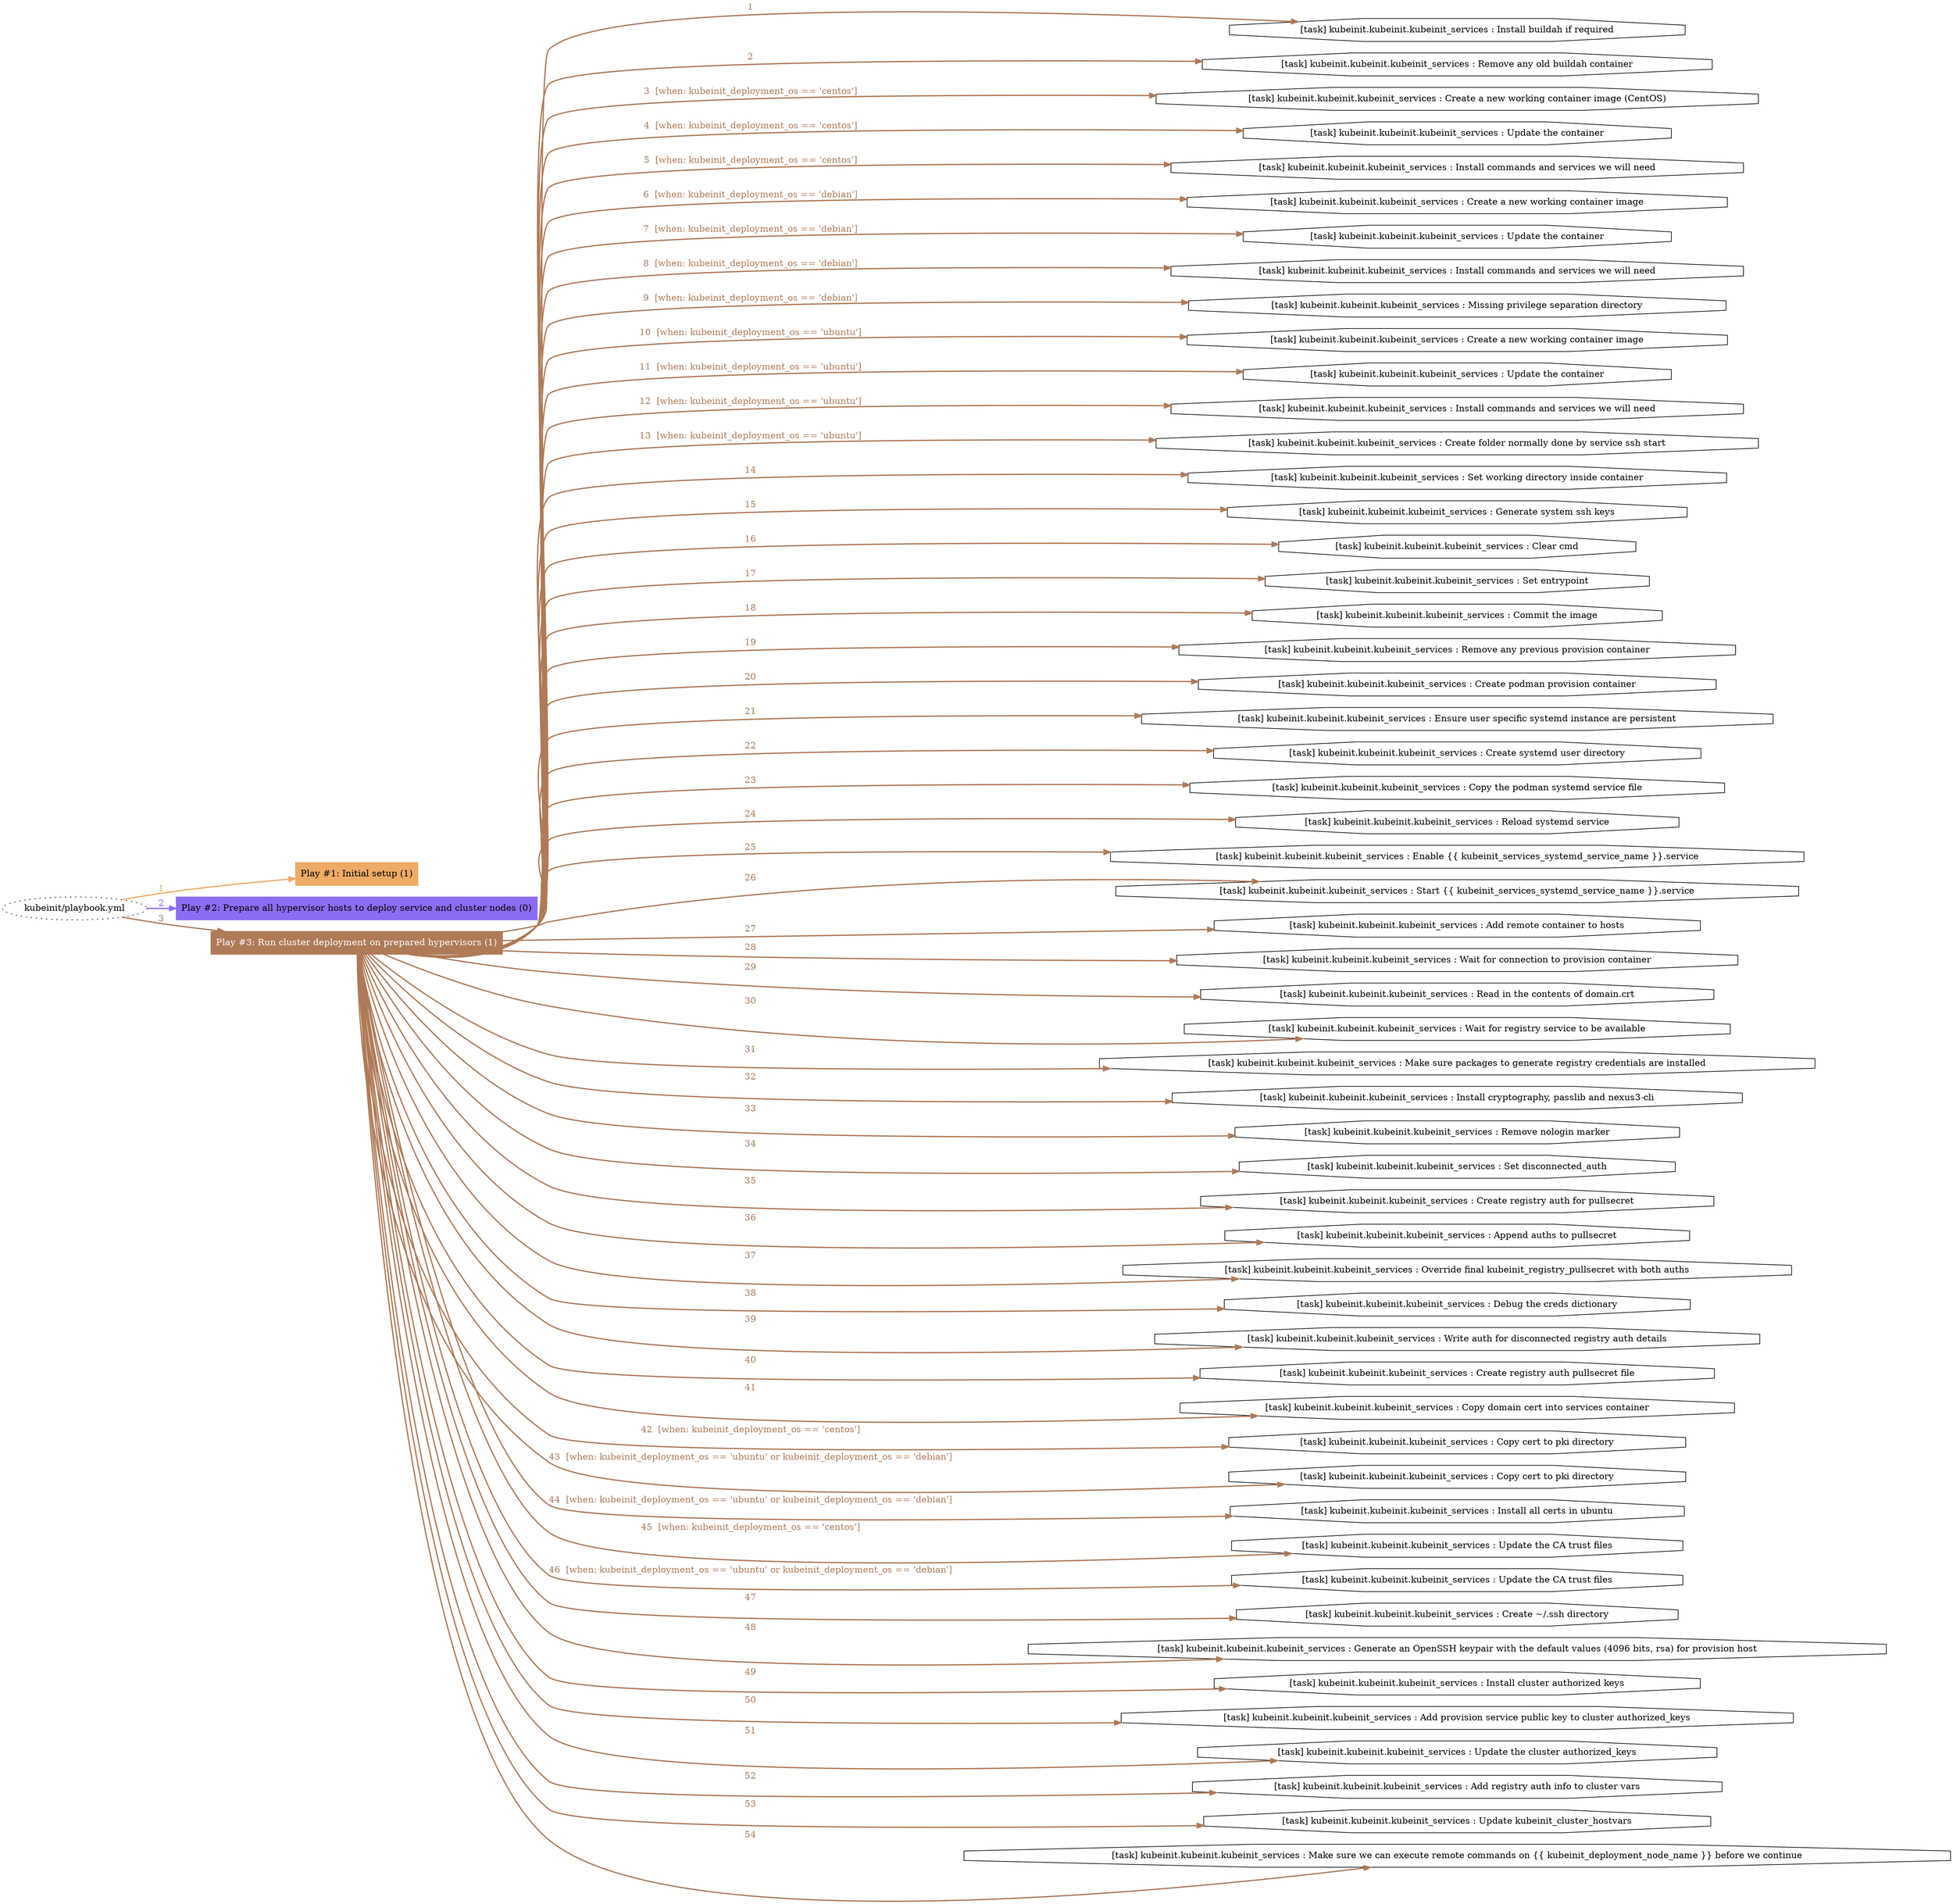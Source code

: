 digraph "kubeinit/playbook.yml "{
	graph [concentrate=true ordering=in rankdir=LR ratio=fill]
	edge [esep=5 sep=10]
	"kubeinit/playbook.yml" [id=root_node style=dotted]
	subgraph "Play #1: Initial setup (1) "{
		"Play #1: Initial setup (1)" [color="#edab65" fontcolor="#000000" id="play_3248bc50-589e-466e-af5f-e250cca2c220" shape=box style=filled tooltip=localhost]
		"kubeinit/playbook.yml" -> "Play #1: Initial setup (1)" [label=1 color="#edab65" fontcolor="#edab65" id="edge_f7e22bae-6850-464f-b56c-72af238b996c" style=bold]
	}
	subgraph "Play #2: Prepare all hypervisor hosts to deploy service and cluster nodes (0) "{
		"Play #2: Prepare all hypervisor hosts to deploy service and cluster nodes (0)" [color="#8b6cf2" fontcolor="#000000" id="play_a5d09e7b-d7ae-45d0-bdf3-6d22a202c0e5" shape=box style=filled tooltip=""]
		"kubeinit/playbook.yml" -> "Play #2: Prepare all hypervisor hosts to deploy service and cluster nodes (0)" [label=2 color="#8b6cf2" fontcolor="#8b6cf2" id="edge_6ea8b5af-30fe-424a-8a9d-46a7999eb856" style=bold]
	}
	subgraph "Play #3: Run cluster deployment on prepared hypervisors (1) "{
		"Play #3: Run cluster deployment on prepared hypervisors (1)" [color="#ae7a57" fontcolor="#ffffff" id="play_83a0bdaf-6379-47d3-9a7a-ebbeadefd36a" shape=box style=filled tooltip=localhost]
		"kubeinit/playbook.yml" -> "Play #3: Run cluster deployment on prepared hypervisors (1)" [label=3 color="#ae7a57" fontcolor="#ae7a57" id="edge_a490d7fa-dd8c-4210-b0e5-cdb351ba08e9" style=bold]
		"task_d0708388-f498-493b-90b6-c3a5953a0187" [label="[task] kubeinit.kubeinit.kubeinit_services : Install buildah if required" id="task_d0708388-f498-493b-90b6-c3a5953a0187" shape=octagon tooltip="[task] kubeinit.kubeinit.kubeinit_services : Install buildah if required"]
		"Play #3: Run cluster deployment on prepared hypervisors (1)" -> "task_d0708388-f498-493b-90b6-c3a5953a0187" [label=1 color="#ae7a57" fontcolor="#ae7a57" id="edge_da04daaa-c35e-4071-924a-c549e2aed7e2" style=bold]
		"task_97625676-0d59-4b78-b2db-3efba7d80d4a" [label="[task] kubeinit.kubeinit.kubeinit_services : Remove any old buildah container" id="task_97625676-0d59-4b78-b2db-3efba7d80d4a" shape=octagon tooltip="[task] kubeinit.kubeinit.kubeinit_services : Remove any old buildah container"]
		"Play #3: Run cluster deployment on prepared hypervisors (1)" -> "task_97625676-0d59-4b78-b2db-3efba7d80d4a" [label=2 color="#ae7a57" fontcolor="#ae7a57" id="edge_6b9f4cf8-513c-403d-b1ed-f4b90bb1a70a" style=bold]
		"task_354bb99d-3121-408b-8d67-171462c9a08f" [label="[task] kubeinit.kubeinit.kubeinit_services : Create a new working container image (CentOS)" id="task_354bb99d-3121-408b-8d67-171462c9a08f" shape=octagon tooltip="[task] kubeinit.kubeinit.kubeinit_services : Create a new working container image (CentOS)"]
		"Play #3: Run cluster deployment on prepared hypervisors (1)" -> "task_354bb99d-3121-408b-8d67-171462c9a08f" [label="3  [when: kubeinit_deployment_os == 'centos']" color="#ae7a57" fontcolor="#ae7a57" id="edge_15dd0ac1-947c-4122-82fb-749d1f62825a" style=bold]
		"task_82f376d6-291b-40f8-8000-478761cc6092" [label="[task] kubeinit.kubeinit.kubeinit_services : Update the container" id="task_82f376d6-291b-40f8-8000-478761cc6092" shape=octagon tooltip="[task] kubeinit.kubeinit.kubeinit_services : Update the container"]
		"Play #3: Run cluster deployment on prepared hypervisors (1)" -> "task_82f376d6-291b-40f8-8000-478761cc6092" [label="4  [when: kubeinit_deployment_os == 'centos']" color="#ae7a57" fontcolor="#ae7a57" id="edge_000f3ab8-b22f-46b8-985f-73313bc2faa2" style=bold]
		"task_dc93cbc2-2660-4a92-9532-27f05f6c7ec2" [label="[task] kubeinit.kubeinit.kubeinit_services : Install commands and services we will need" id="task_dc93cbc2-2660-4a92-9532-27f05f6c7ec2" shape=octagon tooltip="[task] kubeinit.kubeinit.kubeinit_services : Install commands and services we will need"]
		"Play #3: Run cluster deployment on prepared hypervisors (1)" -> "task_dc93cbc2-2660-4a92-9532-27f05f6c7ec2" [label="5  [when: kubeinit_deployment_os == 'centos']" color="#ae7a57" fontcolor="#ae7a57" id="edge_bac10e9d-164d-47f2-9383-99323f9d0711" style=bold]
		"task_fecf15de-8be7-4919-9876-9c49dc838dd3" [label="[task] kubeinit.kubeinit.kubeinit_services : Create a new working container image" id="task_fecf15de-8be7-4919-9876-9c49dc838dd3" shape=octagon tooltip="[task] kubeinit.kubeinit.kubeinit_services : Create a new working container image"]
		"Play #3: Run cluster deployment on prepared hypervisors (1)" -> "task_fecf15de-8be7-4919-9876-9c49dc838dd3" [label="6  [when: kubeinit_deployment_os == 'debian']" color="#ae7a57" fontcolor="#ae7a57" id="edge_9ad56180-c844-49dd-94cf-c06885e1cbc8" style=bold]
		"task_ee800af5-cb21-4e59-805b-948a475c88dd" [label="[task] kubeinit.kubeinit.kubeinit_services : Update the container" id="task_ee800af5-cb21-4e59-805b-948a475c88dd" shape=octagon tooltip="[task] kubeinit.kubeinit.kubeinit_services : Update the container"]
		"Play #3: Run cluster deployment on prepared hypervisors (1)" -> "task_ee800af5-cb21-4e59-805b-948a475c88dd" [label="7  [when: kubeinit_deployment_os == 'debian']" color="#ae7a57" fontcolor="#ae7a57" id="edge_6c97f40d-2d48-4537-8e65-3ee3cf8a0c1b" style=bold]
		"task_76625574-310e-4a2c-a080-4bfaecef8e1a" [label="[task] kubeinit.kubeinit.kubeinit_services : Install commands and services we will need" id="task_76625574-310e-4a2c-a080-4bfaecef8e1a" shape=octagon tooltip="[task] kubeinit.kubeinit.kubeinit_services : Install commands and services we will need"]
		"Play #3: Run cluster deployment on prepared hypervisors (1)" -> "task_76625574-310e-4a2c-a080-4bfaecef8e1a" [label="8  [when: kubeinit_deployment_os == 'debian']" color="#ae7a57" fontcolor="#ae7a57" id="edge_f61aaafe-4696-4d8e-a0d5-e517581a8450" style=bold]
		"task_9cecba13-0b16-474a-b452-2ea0db8bb0ad" [label="[task] kubeinit.kubeinit.kubeinit_services : Missing privilege separation directory" id="task_9cecba13-0b16-474a-b452-2ea0db8bb0ad" shape=octagon tooltip="[task] kubeinit.kubeinit.kubeinit_services : Missing privilege separation directory"]
		"Play #3: Run cluster deployment on prepared hypervisors (1)" -> "task_9cecba13-0b16-474a-b452-2ea0db8bb0ad" [label="9  [when: kubeinit_deployment_os == 'debian']" color="#ae7a57" fontcolor="#ae7a57" id="edge_d8ae0274-e519-441d-81f9-727db07643d1" style=bold]
		"task_4ae9b121-0b86-48f9-b597-76aab22288e7" [label="[task] kubeinit.kubeinit.kubeinit_services : Create a new working container image" id="task_4ae9b121-0b86-48f9-b597-76aab22288e7" shape=octagon tooltip="[task] kubeinit.kubeinit.kubeinit_services : Create a new working container image"]
		"Play #3: Run cluster deployment on prepared hypervisors (1)" -> "task_4ae9b121-0b86-48f9-b597-76aab22288e7" [label="10  [when: kubeinit_deployment_os == 'ubuntu']" color="#ae7a57" fontcolor="#ae7a57" id="edge_c378d8a4-91b9-45aa-964e-9e79ee120161" style=bold]
		"task_60054a9c-7aaa-41a9-aa41-1076f2284663" [label="[task] kubeinit.kubeinit.kubeinit_services : Update the container" id="task_60054a9c-7aaa-41a9-aa41-1076f2284663" shape=octagon tooltip="[task] kubeinit.kubeinit.kubeinit_services : Update the container"]
		"Play #3: Run cluster deployment on prepared hypervisors (1)" -> "task_60054a9c-7aaa-41a9-aa41-1076f2284663" [label="11  [when: kubeinit_deployment_os == 'ubuntu']" color="#ae7a57" fontcolor="#ae7a57" id="edge_81a30d20-8ab0-46c2-a499-bf0a9c7eafa5" style=bold]
		"task_63e2de04-53ef-4641-b306-eff4c7eae2b3" [label="[task] kubeinit.kubeinit.kubeinit_services : Install commands and services we will need" id="task_63e2de04-53ef-4641-b306-eff4c7eae2b3" shape=octagon tooltip="[task] kubeinit.kubeinit.kubeinit_services : Install commands and services we will need"]
		"Play #3: Run cluster deployment on prepared hypervisors (1)" -> "task_63e2de04-53ef-4641-b306-eff4c7eae2b3" [label="12  [when: kubeinit_deployment_os == 'ubuntu']" color="#ae7a57" fontcolor="#ae7a57" id="edge_096e57fb-6ae9-441a-b0eb-b188a34ad456" style=bold]
		"task_821b8865-0f8b-47ed-ae8d-3b96a0857903" [label="[task] kubeinit.kubeinit.kubeinit_services : Create folder normally done by service ssh start" id="task_821b8865-0f8b-47ed-ae8d-3b96a0857903" shape=octagon tooltip="[task] kubeinit.kubeinit.kubeinit_services : Create folder normally done by service ssh start"]
		"Play #3: Run cluster deployment on prepared hypervisors (1)" -> "task_821b8865-0f8b-47ed-ae8d-3b96a0857903" [label="13  [when: kubeinit_deployment_os == 'ubuntu']" color="#ae7a57" fontcolor="#ae7a57" id="edge_4a2a49b7-fbd2-4bfe-9ef4-031a811d3b87" style=bold]
		"task_2c4ca254-c9f0-46ea-9860-43d914c271ff" [label="[task] kubeinit.kubeinit.kubeinit_services : Set working directory inside container" id="task_2c4ca254-c9f0-46ea-9860-43d914c271ff" shape=octagon tooltip="[task] kubeinit.kubeinit.kubeinit_services : Set working directory inside container"]
		"Play #3: Run cluster deployment on prepared hypervisors (1)" -> "task_2c4ca254-c9f0-46ea-9860-43d914c271ff" [label=14 color="#ae7a57" fontcolor="#ae7a57" id="edge_4a4b3e5b-b826-4674-8f3c-ba78c061af15" style=bold]
		"task_10c0e4a1-e7d0-468c-852b-d4c41f6c0495" [label="[task] kubeinit.kubeinit.kubeinit_services : Generate system ssh keys" id="task_10c0e4a1-e7d0-468c-852b-d4c41f6c0495" shape=octagon tooltip="[task] kubeinit.kubeinit.kubeinit_services : Generate system ssh keys"]
		"Play #3: Run cluster deployment on prepared hypervisors (1)" -> "task_10c0e4a1-e7d0-468c-852b-d4c41f6c0495" [label=15 color="#ae7a57" fontcolor="#ae7a57" id="edge_0a143a5e-3ea4-429b-8bbc-01b05c4cea86" style=bold]
		"task_d67b7032-07b0-4e38-b1f2-f02c477b5d19" [label="[task] kubeinit.kubeinit.kubeinit_services : Clear cmd" id="task_d67b7032-07b0-4e38-b1f2-f02c477b5d19" shape=octagon tooltip="[task] kubeinit.kubeinit.kubeinit_services : Clear cmd"]
		"Play #3: Run cluster deployment on prepared hypervisors (1)" -> "task_d67b7032-07b0-4e38-b1f2-f02c477b5d19" [label=16 color="#ae7a57" fontcolor="#ae7a57" id="edge_4747ba3b-445e-4f12-a464-906cd9b934b0" style=bold]
		"task_c960e102-ba8b-4917-a7f3-c446caa3c3cf" [label="[task] kubeinit.kubeinit.kubeinit_services : Set entrypoint" id="task_c960e102-ba8b-4917-a7f3-c446caa3c3cf" shape=octagon tooltip="[task] kubeinit.kubeinit.kubeinit_services : Set entrypoint"]
		"Play #3: Run cluster deployment on prepared hypervisors (1)" -> "task_c960e102-ba8b-4917-a7f3-c446caa3c3cf" [label=17 color="#ae7a57" fontcolor="#ae7a57" id="edge_8ed0b532-a6cc-4bc6-b17a-51db1b78b917" style=bold]
		"task_cd2176c3-2bd8-4fe4-8749-cd30105cf412" [label="[task] kubeinit.kubeinit.kubeinit_services : Commit the image" id="task_cd2176c3-2bd8-4fe4-8749-cd30105cf412" shape=octagon tooltip="[task] kubeinit.kubeinit.kubeinit_services : Commit the image"]
		"Play #3: Run cluster deployment on prepared hypervisors (1)" -> "task_cd2176c3-2bd8-4fe4-8749-cd30105cf412" [label=18 color="#ae7a57" fontcolor="#ae7a57" id="edge_d0d72fe4-e025-4bd9-9ed9-92e2aeb2e8f7" style=bold]
		"task_1fc0eafe-86ed-499a-b3d5-c9ab1178f713" [label="[task] kubeinit.kubeinit.kubeinit_services : Remove any previous provision container" id="task_1fc0eafe-86ed-499a-b3d5-c9ab1178f713" shape=octagon tooltip="[task] kubeinit.kubeinit.kubeinit_services : Remove any previous provision container"]
		"Play #3: Run cluster deployment on prepared hypervisors (1)" -> "task_1fc0eafe-86ed-499a-b3d5-c9ab1178f713" [label=19 color="#ae7a57" fontcolor="#ae7a57" id="edge_4acf0844-3695-42ea-a96e-71c3ede9cd79" style=bold]
		"task_d783a93f-2da3-4e35-956e-2d8928c0664d" [label="[task] kubeinit.kubeinit.kubeinit_services : Create podman provision container" id="task_d783a93f-2da3-4e35-956e-2d8928c0664d" shape=octagon tooltip="[task] kubeinit.kubeinit.kubeinit_services : Create podman provision container"]
		"Play #3: Run cluster deployment on prepared hypervisors (1)" -> "task_d783a93f-2da3-4e35-956e-2d8928c0664d" [label=20 color="#ae7a57" fontcolor="#ae7a57" id="edge_709a6669-9897-4a0a-b14e-504bfd6eeab4" style=bold]
		"task_a5c5efc1-299f-4657-a3d3-7674bc5d6560" [label="[task] kubeinit.kubeinit.kubeinit_services : Ensure user specific systemd instance are persistent" id="task_a5c5efc1-299f-4657-a3d3-7674bc5d6560" shape=octagon tooltip="[task] kubeinit.kubeinit.kubeinit_services : Ensure user specific systemd instance are persistent"]
		"Play #3: Run cluster deployment on prepared hypervisors (1)" -> "task_a5c5efc1-299f-4657-a3d3-7674bc5d6560" [label=21 color="#ae7a57" fontcolor="#ae7a57" id="edge_db83b287-57c8-4dcd-ba60-fc578f10b699" style=bold]
		"task_6f29b7da-436f-45c9-83a1-5fb6ec51ef2e" [label="[task] kubeinit.kubeinit.kubeinit_services : Create systemd user directory" id="task_6f29b7da-436f-45c9-83a1-5fb6ec51ef2e" shape=octagon tooltip="[task] kubeinit.kubeinit.kubeinit_services : Create systemd user directory"]
		"Play #3: Run cluster deployment on prepared hypervisors (1)" -> "task_6f29b7da-436f-45c9-83a1-5fb6ec51ef2e" [label=22 color="#ae7a57" fontcolor="#ae7a57" id="edge_aa095547-ba01-4f3a-ad83-b093a9969b40" style=bold]
		"task_8980cf21-c2ab-4479-a762-b7d9d817586b" [label="[task] kubeinit.kubeinit.kubeinit_services : Copy the podman systemd service file" id="task_8980cf21-c2ab-4479-a762-b7d9d817586b" shape=octagon tooltip="[task] kubeinit.kubeinit.kubeinit_services : Copy the podman systemd service file"]
		"Play #3: Run cluster deployment on prepared hypervisors (1)" -> "task_8980cf21-c2ab-4479-a762-b7d9d817586b" [label=23 color="#ae7a57" fontcolor="#ae7a57" id="edge_e3defa36-ebb2-460c-ad3c-4d281d1a47c9" style=bold]
		"task_39899a67-d879-4ef0-b037-372b38118b85" [label="[task] kubeinit.kubeinit.kubeinit_services : Reload systemd service" id="task_39899a67-d879-4ef0-b037-372b38118b85" shape=octagon tooltip="[task] kubeinit.kubeinit.kubeinit_services : Reload systemd service"]
		"Play #3: Run cluster deployment on prepared hypervisors (1)" -> "task_39899a67-d879-4ef0-b037-372b38118b85" [label=24 color="#ae7a57" fontcolor="#ae7a57" id="edge_6ced68ad-0b32-49dc-9b86-d3af72e7eddc" style=bold]
		"task_b53ed8d3-e1a2-4429-8a16-dd17198adbb9" [label="[task] kubeinit.kubeinit.kubeinit_services : Enable {{ kubeinit_services_systemd_service_name }}.service" id="task_b53ed8d3-e1a2-4429-8a16-dd17198adbb9" shape=octagon tooltip="[task] kubeinit.kubeinit.kubeinit_services : Enable {{ kubeinit_services_systemd_service_name }}.service"]
		"Play #3: Run cluster deployment on prepared hypervisors (1)" -> "task_b53ed8d3-e1a2-4429-8a16-dd17198adbb9" [label=25 color="#ae7a57" fontcolor="#ae7a57" id="edge_baee490e-dbd4-4ed0-af23-e6b844dc2c5d" style=bold]
		"task_f564e579-1caf-4ff5-b101-209135d706d0" [label="[task] kubeinit.kubeinit.kubeinit_services : Start {{ kubeinit_services_systemd_service_name }}.service" id="task_f564e579-1caf-4ff5-b101-209135d706d0" shape=octagon tooltip="[task] kubeinit.kubeinit.kubeinit_services : Start {{ kubeinit_services_systemd_service_name }}.service"]
		"Play #3: Run cluster deployment on prepared hypervisors (1)" -> "task_f564e579-1caf-4ff5-b101-209135d706d0" [label=26 color="#ae7a57" fontcolor="#ae7a57" id="edge_f31b8c6f-e910-48f1-b3ed-97232e6e0599" style=bold]
		"task_ff21207f-6483-44cc-831a-bd02f9864f22" [label="[task] kubeinit.kubeinit.kubeinit_services : Add remote container to hosts" id="task_ff21207f-6483-44cc-831a-bd02f9864f22" shape=octagon tooltip="[task] kubeinit.kubeinit.kubeinit_services : Add remote container to hosts"]
		"Play #3: Run cluster deployment on prepared hypervisors (1)" -> "task_ff21207f-6483-44cc-831a-bd02f9864f22" [label=27 color="#ae7a57" fontcolor="#ae7a57" id="edge_bd18a859-42f6-4a2b-b2b6-9460a198fc69" style=bold]
		"task_3cd6d336-bd11-4847-99c4-7121b42bfa3e" [label="[task] kubeinit.kubeinit.kubeinit_services : Wait for connection to provision container" id="task_3cd6d336-bd11-4847-99c4-7121b42bfa3e" shape=octagon tooltip="[task] kubeinit.kubeinit.kubeinit_services : Wait for connection to provision container"]
		"Play #3: Run cluster deployment on prepared hypervisors (1)" -> "task_3cd6d336-bd11-4847-99c4-7121b42bfa3e" [label=28 color="#ae7a57" fontcolor="#ae7a57" id="edge_7b8c7027-1d08-4d9a-9060-8a433cc0bdb1" style=bold]
		"task_c537c105-313c-4c2f-b40f-d1465cc017a8" [label="[task] kubeinit.kubeinit.kubeinit_services : Read in the contents of domain.crt" id="task_c537c105-313c-4c2f-b40f-d1465cc017a8" shape=octagon tooltip="[task] kubeinit.kubeinit.kubeinit_services : Read in the contents of domain.crt"]
		"Play #3: Run cluster deployment on prepared hypervisors (1)" -> "task_c537c105-313c-4c2f-b40f-d1465cc017a8" [label=29 color="#ae7a57" fontcolor="#ae7a57" id="edge_bc30ad0b-4163-40ad-b993-7390640a8039" style=bold]
		"task_56f903a5-7927-4071-bc4d-337adbae27c4" [label="[task] kubeinit.kubeinit.kubeinit_services : Wait for registry service to be available" id="task_56f903a5-7927-4071-bc4d-337adbae27c4" shape=octagon tooltip="[task] kubeinit.kubeinit.kubeinit_services : Wait for registry service to be available"]
		"Play #3: Run cluster deployment on prepared hypervisors (1)" -> "task_56f903a5-7927-4071-bc4d-337adbae27c4" [label=30 color="#ae7a57" fontcolor="#ae7a57" id="edge_01c563dd-b013-4f37-aa38-13bc86a9c08b" style=bold]
		"task_618400d4-280e-4624-bf36-89f4cb10052c" [label="[task] kubeinit.kubeinit.kubeinit_services : Make sure packages to generate registry credentials are installed" id="task_618400d4-280e-4624-bf36-89f4cb10052c" shape=octagon tooltip="[task] kubeinit.kubeinit.kubeinit_services : Make sure packages to generate registry credentials are installed"]
		"Play #3: Run cluster deployment on prepared hypervisors (1)" -> "task_618400d4-280e-4624-bf36-89f4cb10052c" [label=31 color="#ae7a57" fontcolor="#ae7a57" id="edge_17f23117-61c3-42b1-b570-681fdac30f85" style=bold]
		"task_7af8cff3-6fb7-41fe-9aa2-5d66c242ab86" [label="[task] kubeinit.kubeinit.kubeinit_services : Install cryptography, passlib and nexus3-cli" id="task_7af8cff3-6fb7-41fe-9aa2-5d66c242ab86" shape=octagon tooltip="[task] kubeinit.kubeinit.kubeinit_services : Install cryptography, passlib and nexus3-cli"]
		"Play #3: Run cluster deployment on prepared hypervisors (1)" -> "task_7af8cff3-6fb7-41fe-9aa2-5d66c242ab86" [label=32 color="#ae7a57" fontcolor="#ae7a57" id="edge_cbf8b35a-4191-4e3f-84c5-57cbc281124a" style=bold]
		"task_fde528a6-fe8c-4169-9d9c-d616b8976c29" [label="[task] kubeinit.kubeinit.kubeinit_services : Remove nologin marker" id="task_fde528a6-fe8c-4169-9d9c-d616b8976c29" shape=octagon tooltip="[task] kubeinit.kubeinit.kubeinit_services : Remove nologin marker"]
		"Play #3: Run cluster deployment on prepared hypervisors (1)" -> "task_fde528a6-fe8c-4169-9d9c-d616b8976c29" [label=33 color="#ae7a57" fontcolor="#ae7a57" id="edge_d84d0bc3-37f9-4d87-a5fa-ecd2227fcb16" style=bold]
		"task_66c969f4-6805-439f-a928-1525d3062b58" [label="[task] kubeinit.kubeinit.kubeinit_services : Set disconnected_auth" id="task_66c969f4-6805-439f-a928-1525d3062b58" shape=octagon tooltip="[task] kubeinit.kubeinit.kubeinit_services : Set disconnected_auth"]
		"Play #3: Run cluster deployment on prepared hypervisors (1)" -> "task_66c969f4-6805-439f-a928-1525d3062b58" [label=34 color="#ae7a57" fontcolor="#ae7a57" id="edge_0cf48118-301d-4529-82b1-82cb586c438a" style=bold]
		"task_09cdc013-a102-4ebb-b9f2-d280c5440c35" [label="[task] kubeinit.kubeinit.kubeinit_services : Create registry auth for pullsecret" id="task_09cdc013-a102-4ebb-b9f2-d280c5440c35" shape=octagon tooltip="[task] kubeinit.kubeinit.kubeinit_services : Create registry auth for pullsecret"]
		"Play #3: Run cluster deployment on prepared hypervisors (1)" -> "task_09cdc013-a102-4ebb-b9f2-d280c5440c35" [label=35 color="#ae7a57" fontcolor="#ae7a57" id="edge_f6814cc2-eb3a-48ab-be96-cad753642e95" style=bold]
		"task_d2ad5a3d-5c8d-49fd-b843-f1cae0c89d39" [label="[task] kubeinit.kubeinit.kubeinit_services : Append auths to pullsecret" id="task_d2ad5a3d-5c8d-49fd-b843-f1cae0c89d39" shape=octagon tooltip="[task] kubeinit.kubeinit.kubeinit_services : Append auths to pullsecret"]
		"Play #3: Run cluster deployment on prepared hypervisors (1)" -> "task_d2ad5a3d-5c8d-49fd-b843-f1cae0c89d39" [label=36 color="#ae7a57" fontcolor="#ae7a57" id="edge_910ff7a1-44bc-41cc-892d-821f76e74e54" style=bold]
		"task_8ea8f1ab-71b7-4ac4-991f-6a1d16612f2f" [label="[task] kubeinit.kubeinit.kubeinit_services : Override final kubeinit_registry_pullsecret with both auths" id="task_8ea8f1ab-71b7-4ac4-991f-6a1d16612f2f" shape=octagon tooltip="[task] kubeinit.kubeinit.kubeinit_services : Override final kubeinit_registry_pullsecret with both auths"]
		"Play #3: Run cluster deployment on prepared hypervisors (1)" -> "task_8ea8f1ab-71b7-4ac4-991f-6a1d16612f2f" [label=37 color="#ae7a57" fontcolor="#ae7a57" id="edge_8a816baa-1f78-411f-a8f6-22efb29e05e0" style=bold]
		"task_5cacaed7-d5d2-4952-9da9-bf9e304899ea" [label="[task] kubeinit.kubeinit.kubeinit_services : Debug the creds dictionary" id="task_5cacaed7-d5d2-4952-9da9-bf9e304899ea" shape=octagon tooltip="[task] kubeinit.kubeinit.kubeinit_services : Debug the creds dictionary"]
		"Play #3: Run cluster deployment on prepared hypervisors (1)" -> "task_5cacaed7-d5d2-4952-9da9-bf9e304899ea" [label=38 color="#ae7a57" fontcolor="#ae7a57" id="edge_abed322c-2438-46fd-bb2e-abfab564dc83" style=bold]
		"task_1ca2120e-b489-473b-a6e5-6105bdfd892a" [label="[task] kubeinit.kubeinit.kubeinit_services : Write auth for disconnected registry auth details" id="task_1ca2120e-b489-473b-a6e5-6105bdfd892a" shape=octagon tooltip="[task] kubeinit.kubeinit.kubeinit_services : Write auth for disconnected registry auth details"]
		"Play #3: Run cluster deployment on prepared hypervisors (1)" -> "task_1ca2120e-b489-473b-a6e5-6105bdfd892a" [label=39 color="#ae7a57" fontcolor="#ae7a57" id="edge_6bec21e6-c752-402d-8ebf-6c78466f3ad9" style=bold]
		"task_27e01459-0548-4435-a2fa-6aeac86d205b" [label="[task] kubeinit.kubeinit.kubeinit_services : Create registry auth pullsecret file" id="task_27e01459-0548-4435-a2fa-6aeac86d205b" shape=octagon tooltip="[task] kubeinit.kubeinit.kubeinit_services : Create registry auth pullsecret file"]
		"Play #3: Run cluster deployment on prepared hypervisors (1)" -> "task_27e01459-0548-4435-a2fa-6aeac86d205b" [label=40 color="#ae7a57" fontcolor="#ae7a57" id="edge_7bd8897c-8378-4e68-b021-1bf94df6fc88" style=bold]
		"task_e6816279-dc77-4eff-bb40-82054df3874d" [label="[task] kubeinit.kubeinit.kubeinit_services : Copy domain cert into services container" id="task_e6816279-dc77-4eff-bb40-82054df3874d" shape=octagon tooltip="[task] kubeinit.kubeinit.kubeinit_services : Copy domain cert into services container"]
		"Play #3: Run cluster deployment on prepared hypervisors (1)" -> "task_e6816279-dc77-4eff-bb40-82054df3874d" [label=41 color="#ae7a57" fontcolor="#ae7a57" id="edge_1b36b24e-04cb-460f-93a0-4ea418341fc4" style=bold]
		"task_3e7773c8-7d78-445f-b351-3134644c0c40" [label="[task] kubeinit.kubeinit.kubeinit_services : Copy cert to pki directory" id="task_3e7773c8-7d78-445f-b351-3134644c0c40" shape=octagon tooltip="[task] kubeinit.kubeinit.kubeinit_services : Copy cert to pki directory"]
		"Play #3: Run cluster deployment on prepared hypervisors (1)" -> "task_3e7773c8-7d78-445f-b351-3134644c0c40" [label="42  [when: kubeinit_deployment_os == 'centos']" color="#ae7a57" fontcolor="#ae7a57" id="edge_4c52e9ec-f141-4014-9e7f-e9ec1c4ef3f8" style=bold]
		"task_6a031698-1fad-418c-b9d1-0c10be3c8cef" [label="[task] kubeinit.kubeinit.kubeinit_services : Copy cert to pki directory" id="task_6a031698-1fad-418c-b9d1-0c10be3c8cef" shape=octagon tooltip="[task] kubeinit.kubeinit.kubeinit_services : Copy cert to pki directory"]
		"Play #3: Run cluster deployment on prepared hypervisors (1)" -> "task_6a031698-1fad-418c-b9d1-0c10be3c8cef" [label="43  [when: kubeinit_deployment_os == 'ubuntu' or kubeinit_deployment_os == 'debian']" color="#ae7a57" fontcolor="#ae7a57" id="edge_41b38e97-42f9-4385-9f4b-d9a002b8e765" style=bold]
		"task_adfb6e89-182b-4042-a9e4-b262449ab60d" [label="[task] kubeinit.kubeinit.kubeinit_services : Install all certs in ubuntu" id="task_adfb6e89-182b-4042-a9e4-b262449ab60d" shape=octagon tooltip="[task] kubeinit.kubeinit.kubeinit_services : Install all certs in ubuntu"]
		"Play #3: Run cluster deployment on prepared hypervisors (1)" -> "task_adfb6e89-182b-4042-a9e4-b262449ab60d" [label="44  [when: kubeinit_deployment_os == 'ubuntu' or kubeinit_deployment_os == 'debian']" color="#ae7a57" fontcolor="#ae7a57" id="edge_474ef2f8-7775-4416-89a7-65a4cc5af9aa" style=bold]
		"task_d5a89a23-025b-41f4-b826-45efb21d5671" [label="[task] kubeinit.kubeinit.kubeinit_services : Update the CA trust files" id="task_d5a89a23-025b-41f4-b826-45efb21d5671" shape=octagon tooltip="[task] kubeinit.kubeinit.kubeinit_services : Update the CA trust files"]
		"Play #3: Run cluster deployment on prepared hypervisors (1)" -> "task_d5a89a23-025b-41f4-b826-45efb21d5671" [label="45  [when: kubeinit_deployment_os == 'centos']" color="#ae7a57" fontcolor="#ae7a57" id="edge_f0f574a5-e6b7-439b-adcc-cff1f1f6ae91" style=bold]
		"task_db5368d2-21c3-4cc8-8108-a3e9c4f39b10" [label="[task] kubeinit.kubeinit.kubeinit_services : Update the CA trust files" id="task_db5368d2-21c3-4cc8-8108-a3e9c4f39b10" shape=octagon tooltip="[task] kubeinit.kubeinit.kubeinit_services : Update the CA trust files"]
		"Play #3: Run cluster deployment on prepared hypervisors (1)" -> "task_db5368d2-21c3-4cc8-8108-a3e9c4f39b10" [label="46  [when: kubeinit_deployment_os == 'ubuntu' or kubeinit_deployment_os == 'debian']" color="#ae7a57" fontcolor="#ae7a57" id="edge_e98ab70a-fc7a-440e-9267-d372ee20ed64" style=bold]
		"task_4e52b973-401d-4f71-9fb6-951c30e67e46" [label="[task] kubeinit.kubeinit.kubeinit_services : Create ~/.ssh directory" id="task_4e52b973-401d-4f71-9fb6-951c30e67e46" shape=octagon tooltip="[task] kubeinit.kubeinit.kubeinit_services : Create ~/.ssh directory"]
		"Play #3: Run cluster deployment on prepared hypervisors (1)" -> "task_4e52b973-401d-4f71-9fb6-951c30e67e46" [label=47 color="#ae7a57" fontcolor="#ae7a57" id="edge_efbdb4fc-63c6-44d7-9e50-a9f69efada23" style=bold]
		"task_b041c46a-039c-44ce-a9c1-abd56f781aac" [label="[task] kubeinit.kubeinit.kubeinit_services : Generate an OpenSSH keypair with the default values (4096 bits, rsa) for provision host" id="task_b041c46a-039c-44ce-a9c1-abd56f781aac" shape=octagon tooltip="[task] kubeinit.kubeinit.kubeinit_services : Generate an OpenSSH keypair with the default values (4096 bits, rsa) for provision host"]
		"Play #3: Run cluster deployment on prepared hypervisors (1)" -> "task_b041c46a-039c-44ce-a9c1-abd56f781aac" [label=48 color="#ae7a57" fontcolor="#ae7a57" id="edge_d6119d97-f1eb-4c71-9536-514edc9a1bed" style=bold]
		"task_e3d8ead0-d1ec-462a-afdd-1daec5dd5fef" [label="[task] kubeinit.kubeinit.kubeinit_services : Install cluster authorized keys" id="task_e3d8ead0-d1ec-462a-afdd-1daec5dd5fef" shape=octagon tooltip="[task] kubeinit.kubeinit.kubeinit_services : Install cluster authorized keys"]
		"Play #3: Run cluster deployment on prepared hypervisors (1)" -> "task_e3d8ead0-d1ec-462a-afdd-1daec5dd5fef" [label=49 color="#ae7a57" fontcolor="#ae7a57" id="edge_398549c4-ddac-48d4-ac04-dcfdc3d5c020" style=bold]
		"task_ed838fff-ae42-4154-814f-329a6b517954" [label="[task] kubeinit.kubeinit.kubeinit_services : Add provision service public key to cluster authorized_keys" id="task_ed838fff-ae42-4154-814f-329a6b517954" shape=octagon tooltip="[task] kubeinit.kubeinit.kubeinit_services : Add provision service public key to cluster authorized_keys"]
		"Play #3: Run cluster deployment on prepared hypervisors (1)" -> "task_ed838fff-ae42-4154-814f-329a6b517954" [label=50 color="#ae7a57" fontcolor="#ae7a57" id="edge_8f85416c-0577-4e01-b8c3-02a5e465900d" style=bold]
		"task_65b40cef-b334-42fa-a9dd-3b4b6574e800" [label="[task] kubeinit.kubeinit.kubeinit_services : Update the cluster authorized_keys" id="task_65b40cef-b334-42fa-a9dd-3b4b6574e800" shape=octagon tooltip="[task] kubeinit.kubeinit.kubeinit_services : Update the cluster authorized_keys"]
		"Play #3: Run cluster deployment on prepared hypervisors (1)" -> "task_65b40cef-b334-42fa-a9dd-3b4b6574e800" [label=51 color="#ae7a57" fontcolor="#ae7a57" id="edge_60c0a837-6de5-4926-aa64-04dc4e5b58fc" style=bold]
		"task_e86a3615-b623-4a63-93a3-6dbb08b10d44" [label="[task] kubeinit.kubeinit.kubeinit_services : Add registry auth info to cluster vars" id="task_e86a3615-b623-4a63-93a3-6dbb08b10d44" shape=octagon tooltip="[task] kubeinit.kubeinit.kubeinit_services : Add registry auth info to cluster vars"]
		"Play #3: Run cluster deployment on prepared hypervisors (1)" -> "task_e86a3615-b623-4a63-93a3-6dbb08b10d44" [label=52 color="#ae7a57" fontcolor="#ae7a57" id="edge_f97be09c-9447-463d-986c-6d685ef62047" style=bold]
		"task_109bff47-1e28-4d53-9a95-0122786ff314" [label="[task] kubeinit.kubeinit.kubeinit_services : Update kubeinit_cluster_hostvars" id="task_109bff47-1e28-4d53-9a95-0122786ff314" shape=octagon tooltip="[task] kubeinit.kubeinit.kubeinit_services : Update kubeinit_cluster_hostvars"]
		"Play #3: Run cluster deployment on prepared hypervisors (1)" -> "task_109bff47-1e28-4d53-9a95-0122786ff314" [label=53 color="#ae7a57" fontcolor="#ae7a57" id="edge_fdbf9c84-f126-44f2-8231-108dbbc2362e" style=bold]
		"task_ab29b162-740b-41a2-82d9-bc728dc56df6" [label="[task] kubeinit.kubeinit.kubeinit_services : Make sure we can execute remote commands on {{ kubeinit_deployment_node_name }} before we continue" id="task_ab29b162-740b-41a2-82d9-bc728dc56df6" shape=octagon tooltip="[task] kubeinit.kubeinit.kubeinit_services : Make sure we can execute remote commands on {{ kubeinit_deployment_node_name }} before we continue"]
		"Play #3: Run cluster deployment on prepared hypervisors (1)" -> "task_ab29b162-740b-41a2-82d9-bc728dc56df6" [label=54 color="#ae7a57" fontcolor="#ae7a57" id="edge_efd950a8-c293-4430-96e3-6fa0fc8f2786" style=bold]
	}
}
